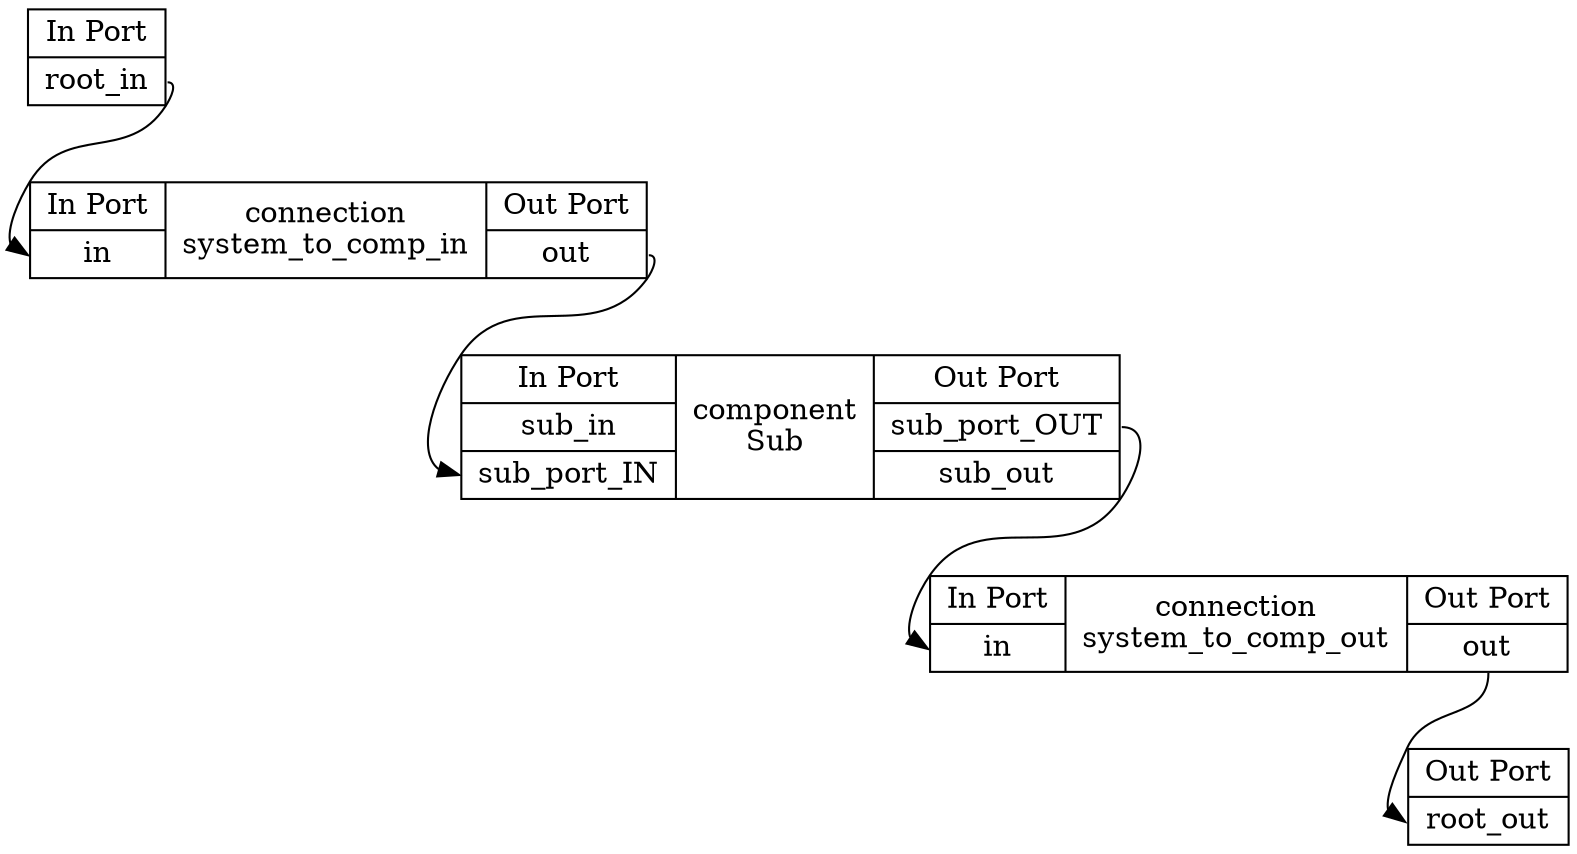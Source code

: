 digraph "component:$$AWAS#Root_three_references_Instance" {

  rankdir=TB

   "component:$$AWAS$Root_three_references_Instance#Sub" [label="{In Port|<sub_in>sub_in|<sub_port_IN>sub_port_IN} |component\nSub|{Out Port|<sub_port_OUT>sub_port_OUT|<sub_out>sub_out} ",  shape="record"] 
   "connection:$$AWAS$Root_three_references_Instance#system_to_comp_in" [label="{In Port|<in>in} |connection\nsystem_to_comp_in|{Out Port|<out>out} ",  shape="record"] 
   "connection:$$AWAS$Root_three_references_Instance#system_to_comp_out" [label="{In Port|<in>in} |connection\nsystem_to_comp_out|{Out Port|<out>out} ",  shape="record"] 
   "port-in:$$AWAS$Root_three_references_Instance#root_in" [label="{In Port|<root_in>root_in}", rank="source", shape="record"] 
   "port-out:$$AWAS$Root_three_references_Instance#root_out" [label="{Out Port|<root_out>root_out}", rank="sink", shape="record"] 

   "component:$$AWAS$Root_three_references_Instance#Sub" -> "connection:$$AWAS$Root_three_references_Instance#system_to_comp_out" [headport=in, tailport=sub_port_OUT] 
   "connection:$$AWAS$Root_three_references_Instance#system_to_comp_in" -> "component:$$AWAS$Root_three_references_Instance#Sub" [headport=sub_port_IN, tailport=out] 
   "connection:$$AWAS$Root_three_references_Instance#system_to_comp_out" -> "port-out:$$AWAS$Root_three_references_Instance#root_out" [headport=root_out, tailport=out] 
   "port-in:$$AWAS$Root_three_references_Instance#root_in" -> "connection:$$AWAS$Root_three_references_Instance#system_to_comp_in" [headport=in, tailport=root_in] 

}